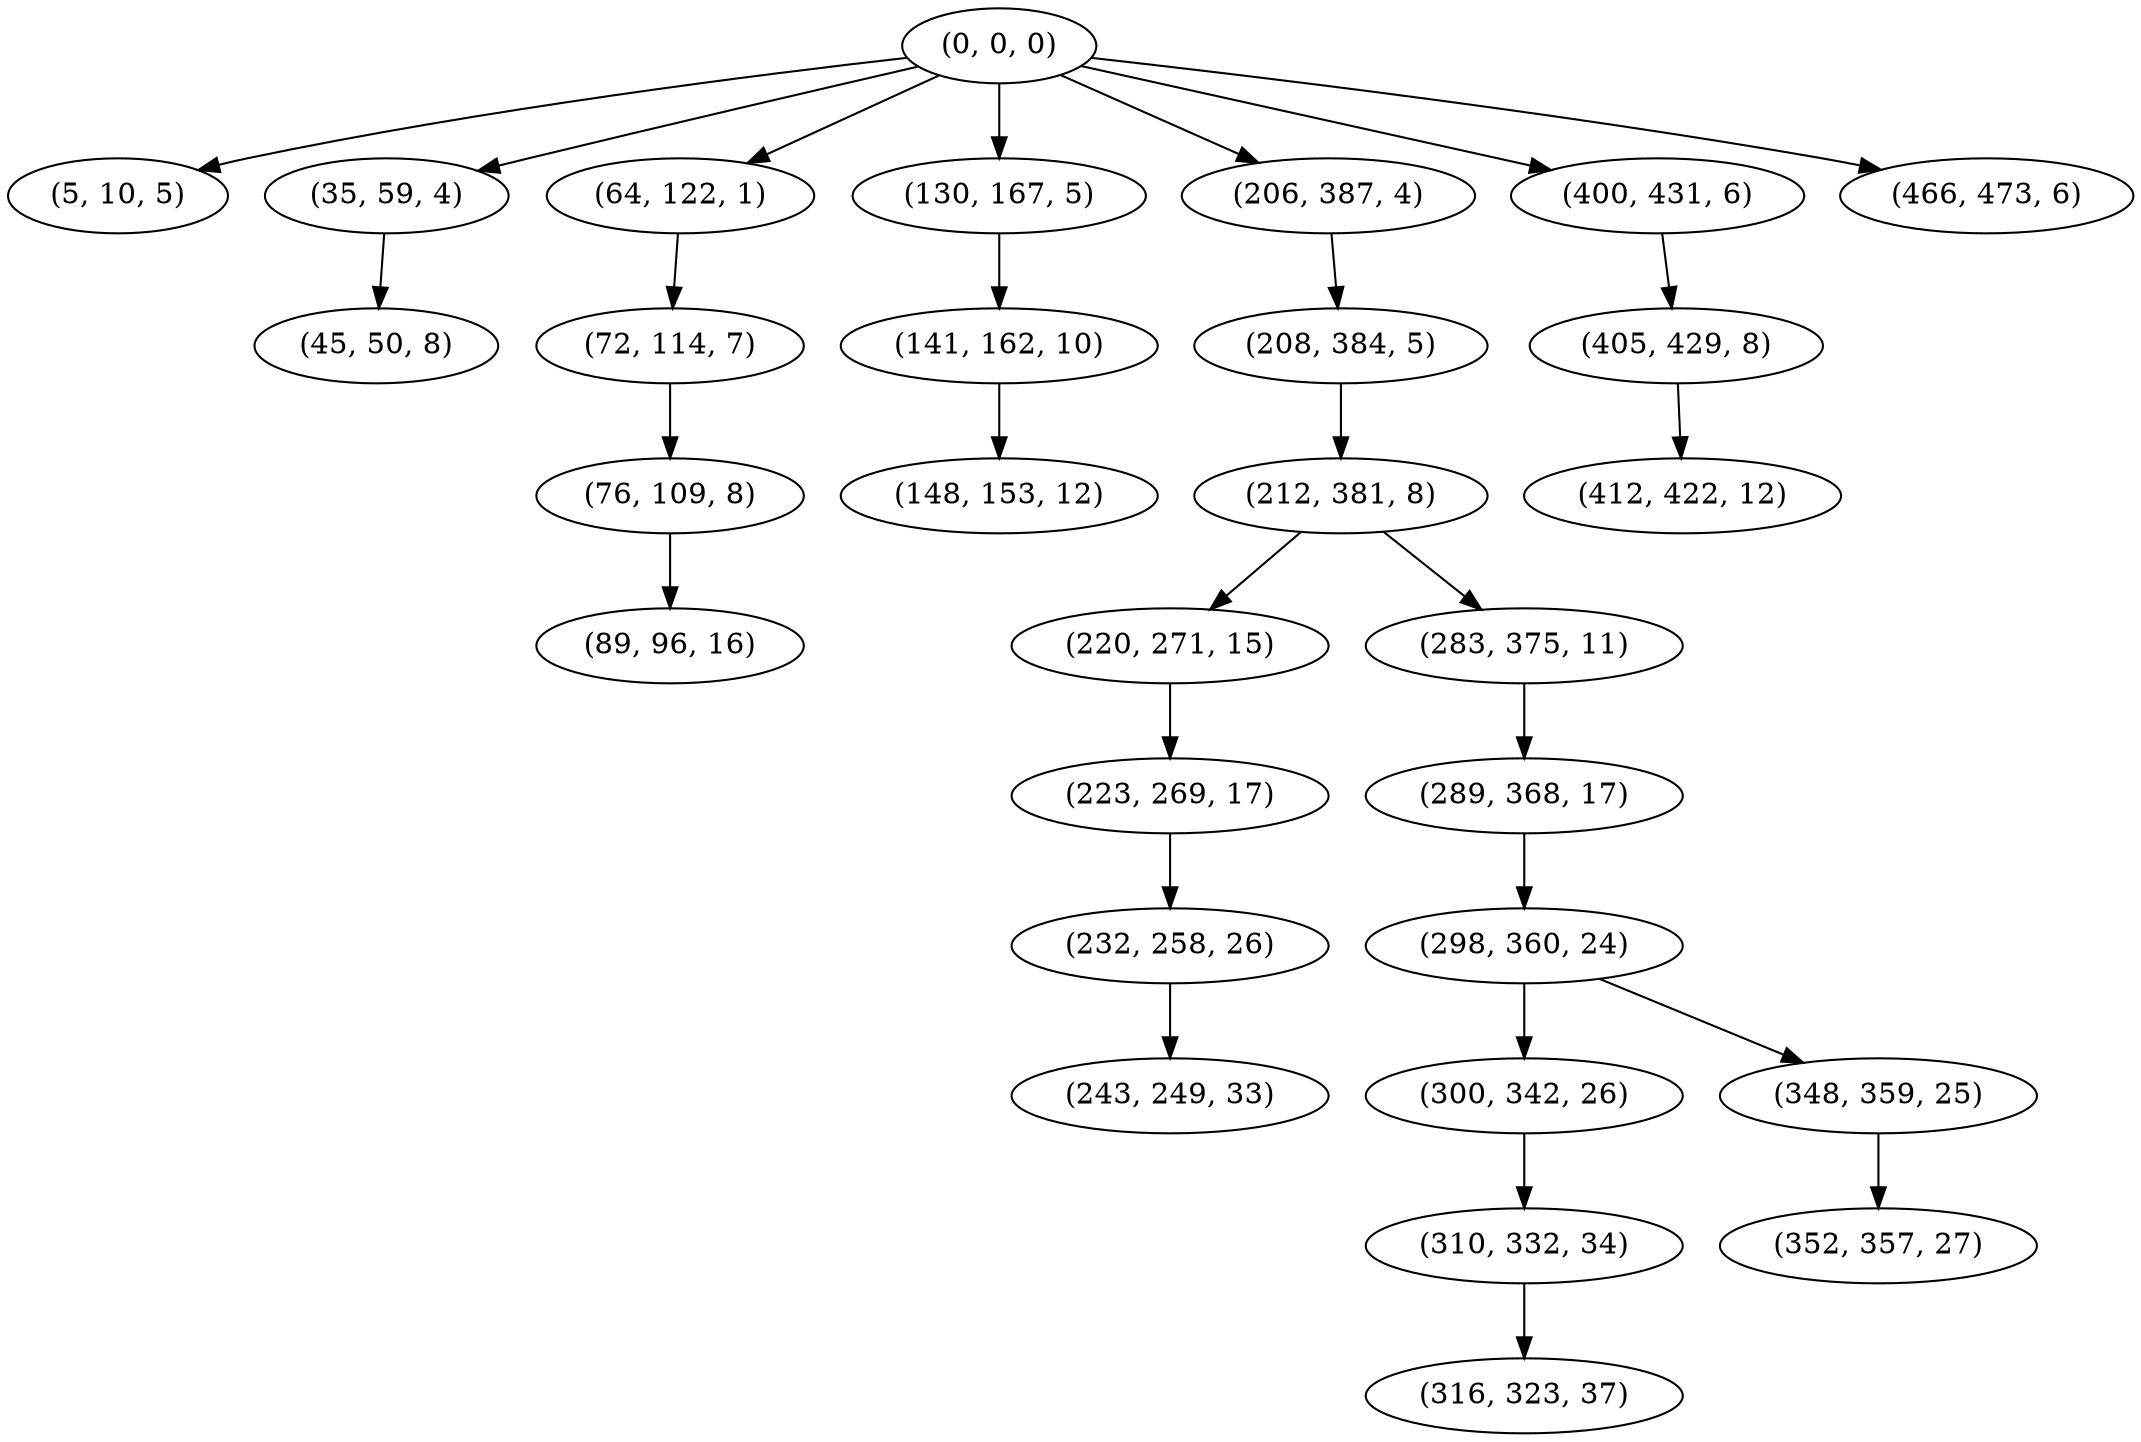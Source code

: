 digraph tree {
    "(0, 0, 0)";
    "(5, 10, 5)";
    "(35, 59, 4)";
    "(45, 50, 8)";
    "(64, 122, 1)";
    "(72, 114, 7)";
    "(76, 109, 8)";
    "(89, 96, 16)";
    "(130, 167, 5)";
    "(141, 162, 10)";
    "(148, 153, 12)";
    "(206, 387, 4)";
    "(208, 384, 5)";
    "(212, 381, 8)";
    "(220, 271, 15)";
    "(223, 269, 17)";
    "(232, 258, 26)";
    "(243, 249, 33)";
    "(283, 375, 11)";
    "(289, 368, 17)";
    "(298, 360, 24)";
    "(300, 342, 26)";
    "(310, 332, 34)";
    "(316, 323, 37)";
    "(348, 359, 25)";
    "(352, 357, 27)";
    "(400, 431, 6)";
    "(405, 429, 8)";
    "(412, 422, 12)";
    "(466, 473, 6)";
    "(0, 0, 0)" -> "(5, 10, 5)";
    "(0, 0, 0)" -> "(35, 59, 4)";
    "(0, 0, 0)" -> "(64, 122, 1)";
    "(0, 0, 0)" -> "(130, 167, 5)";
    "(0, 0, 0)" -> "(206, 387, 4)";
    "(0, 0, 0)" -> "(400, 431, 6)";
    "(0, 0, 0)" -> "(466, 473, 6)";
    "(35, 59, 4)" -> "(45, 50, 8)";
    "(64, 122, 1)" -> "(72, 114, 7)";
    "(72, 114, 7)" -> "(76, 109, 8)";
    "(76, 109, 8)" -> "(89, 96, 16)";
    "(130, 167, 5)" -> "(141, 162, 10)";
    "(141, 162, 10)" -> "(148, 153, 12)";
    "(206, 387, 4)" -> "(208, 384, 5)";
    "(208, 384, 5)" -> "(212, 381, 8)";
    "(212, 381, 8)" -> "(220, 271, 15)";
    "(212, 381, 8)" -> "(283, 375, 11)";
    "(220, 271, 15)" -> "(223, 269, 17)";
    "(223, 269, 17)" -> "(232, 258, 26)";
    "(232, 258, 26)" -> "(243, 249, 33)";
    "(283, 375, 11)" -> "(289, 368, 17)";
    "(289, 368, 17)" -> "(298, 360, 24)";
    "(298, 360, 24)" -> "(300, 342, 26)";
    "(298, 360, 24)" -> "(348, 359, 25)";
    "(300, 342, 26)" -> "(310, 332, 34)";
    "(310, 332, 34)" -> "(316, 323, 37)";
    "(348, 359, 25)" -> "(352, 357, 27)";
    "(400, 431, 6)" -> "(405, 429, 8)";
    "(405, 429, 8)" -> "(412, 422, 12)";
}
